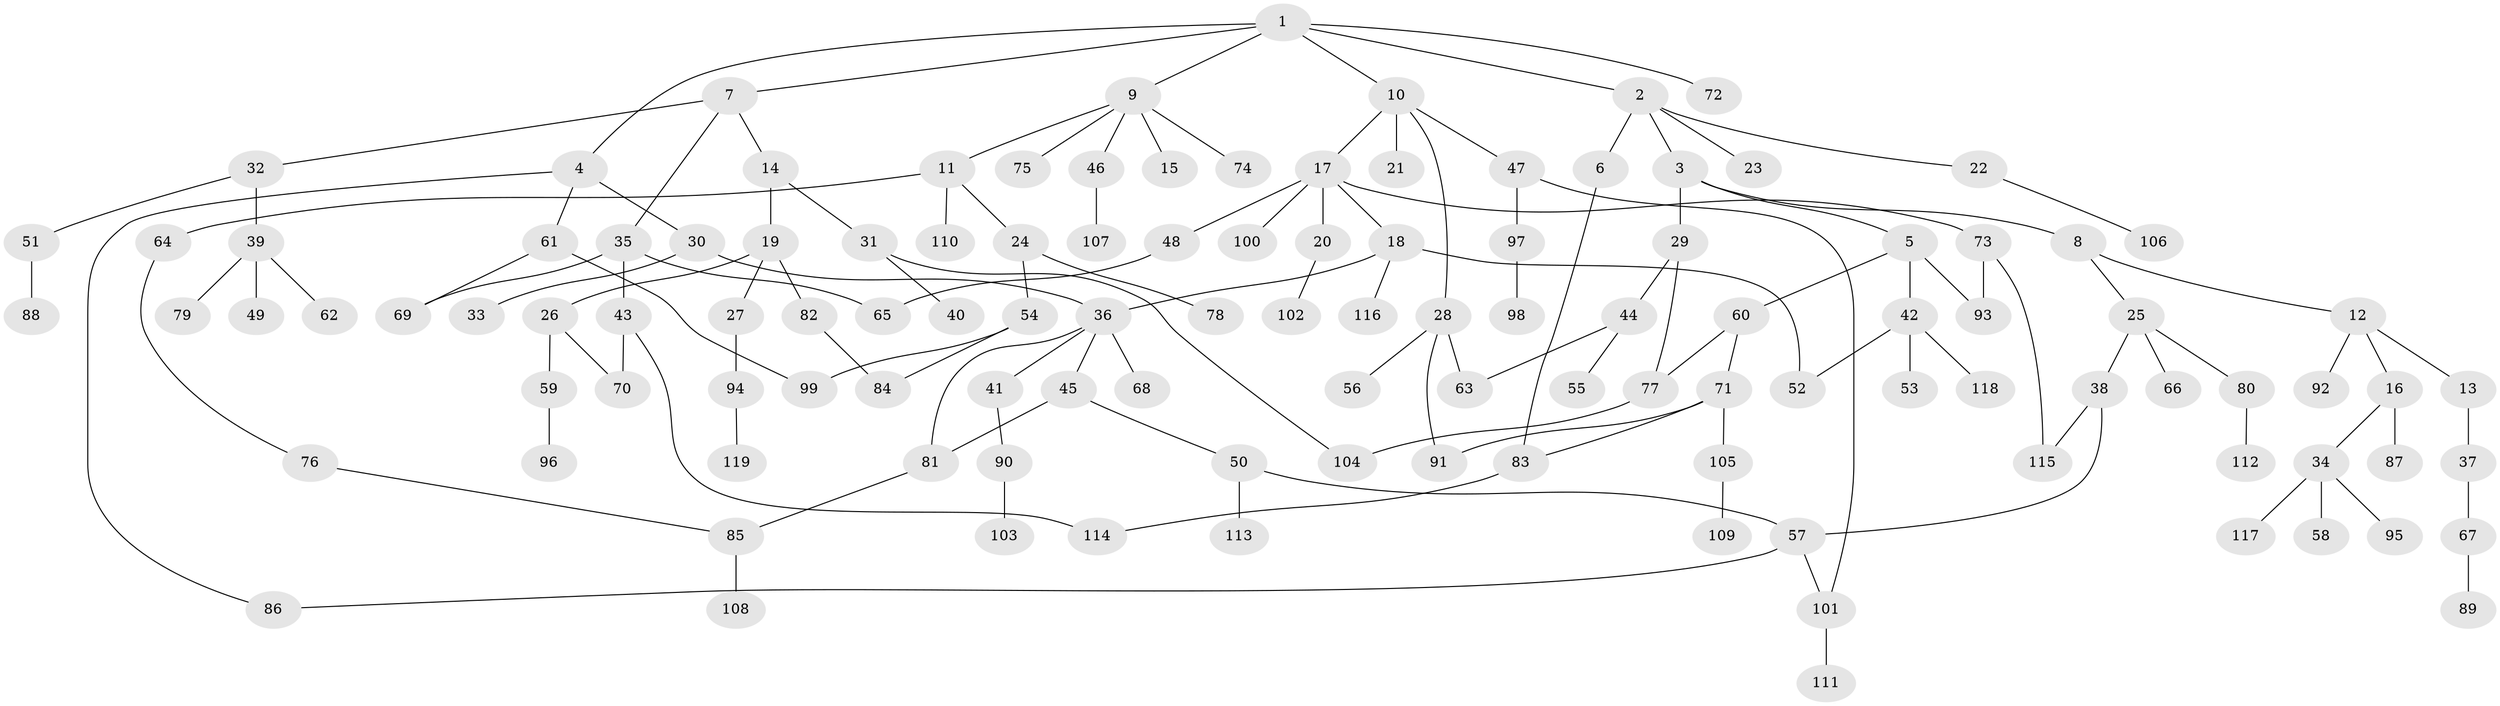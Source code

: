 // coarse degree distribution, {8: 0.012048192771084338, 5: 0.04819277108433735, 4: 0.10843373493975904, 6: 0.03614457831325301, 3: 0.1686746987951807, 9: 0.012048192771084338, 2: 0.21686746987951808, 1: 0.39759036144578314}
// Generated by graph-tools (version 1.1) at 2025/51/02/27/25 19:51:37]
// undirected, 119 vertices, 138 edges
graph export_dot {
graph [start="1"]
  node [color=gray90,style=filled];
  1;
  2;
  3;
  4;
  5;
  6;
  7;
  8;
  9;
  10;
  11;
  12;
  13;
  14;
  15;
  16;
  17;
  18;
  19;
  20;
  21;
  22;
  23;
  24;
  25;
  26;
  27;
  28;
  29;
  30;
  31;
  32;
  33;
  34;
  35;
  36;
  37;
  38;
  39;
  40;
  41;
  42;
  43;
  44;
  45;
  46;
  47;
  48;
  49;
  50;
  51;
  52;
  53;
  54;
  55;
  56;
  57;
  58;
  59;
  60;
  61;
  62;
  63;
  64;
  65;
  66;
  67;
  68;
  69;
  70;
  71;
  72;
  73;
  74;
  75;
  76;
  77;
  78;
  79;
  80;
  81;
  82;
  83;
  84;
  85;
  86;
  87;
  88;
  89;
  90;
  91;
  92;
  93;
  94;
  95;
  96;
  97;
  98;
  99;
  100;
  101;
  102;
  103;
  104;
  105;
  106;
  107;
  108;
  109;
  110;
  111;
  112;
  113;
  114;
  115;
  116;
  117;
  118;
  119;
  1 -- 2;
  1 -- 4;
  1 -- 7;
  1 -- 9;
  1 -- 10;
  1 -- 72;
  2 -- 3;
  2 -- 6;
  2 -- 22;
  2 -- 23;
  3 -- 5;
  3 -- 8;
  3 -- 29;
  4 -- 30;
  4 -- 61;
  4 -- 86;
  5 -- 42;
  5 -- 60;
  5 -- 93;
  6 -- 83;
  7 -- 14;
  7 -- 32;
  7 -- 35;
  8 -- 12;
  8 -- 25;
  9 -- 11;
  9 -- 15;
  9 -- 46;
  9 -- 74;
  9 -- 75;
  10 -- 17;
  10 -- 21;
  10 -- 28;
  10 -- 47;
  11 -- 24;
  11 -- 64;
  11 -- 110;
  12 -- 13;
  12 -- 16;
  12 -- 92;
  13 -- 37;
  14 -- 19;
  14 -- 31;
  16 -- 34;
  16 -- 87;
  17 -- 18;
  17 -- 20;
  17 -- 48;
  17 -- 73;
  17 -- 100;
  18 -- 52;
  18 -- 116;
  18 -- 36;
  19 -- 26;
  19 -- 27;
  19 -- 82;
  20 -- 102;
  22 -- 106;
  24 -- 54;
  24 -- 78;
  25 -- 38;
  25 -- 66;
  25 -- 80;
  26 -- 59;
  26 -- 70;
  27 -- 94;
  28 -- 56;
  28 -- 91;
  28 -- 63;
  29 -- 44;
  29 -- 77;
  30 -- 33;
  30 -- 36;
  31 -- 40;
  31 -- 104;
  32 -- 39;
  32 -- 51;
  34 -- 58;
  34 -- 95;
  34 -- 117;
  35 -- 43;
  35 -- 65;
  35 -- 69;
  36 -- 41;
  36 -- 45;
  36 -- 68;
  36 -- 81;
  37 -- 67;
  38 -- 57;
  38 -- 115;
  39 -- 49;
  39 -- 62;
  39 -- 79;
  41 -- 90;
  42 -- 53;
  42 -- 118;
  42 -- 52;
  43 -- 114;
  43 -- 70;
  44 -- 55;
  44 -- 63;
  45 -- 50;
  45 -- 81;
  46 -- 107;
  47 -- 97;
  47 -- 101;
  48 -- 65;
  50 -- 113;
  50 -- 57;
  51 -- 88;
  54 -- 84;
  54 -- 99;
  57 -- 101;
  57 -- 86;
  59 -- 96;
  60 -- 71;
  60 -- 77;
  61 -- 69;
  61 -- 99;
  64 -- 76;
  67 -- 89;
  71 -- 83;
  71 -- 105;
  71 -- 91;
  73 -- 93;
  73 -- 115;
  76 -- 85;
  77 -- 104;
  80 -- 112;
  81 -- 85;
  82 -- 84;
  83 -- 114;
  85 -- 108;
  90 -- 103;
  94 -- 119;
  97 -- 98;
  101 -- 111;
  105 -- 109;
}
